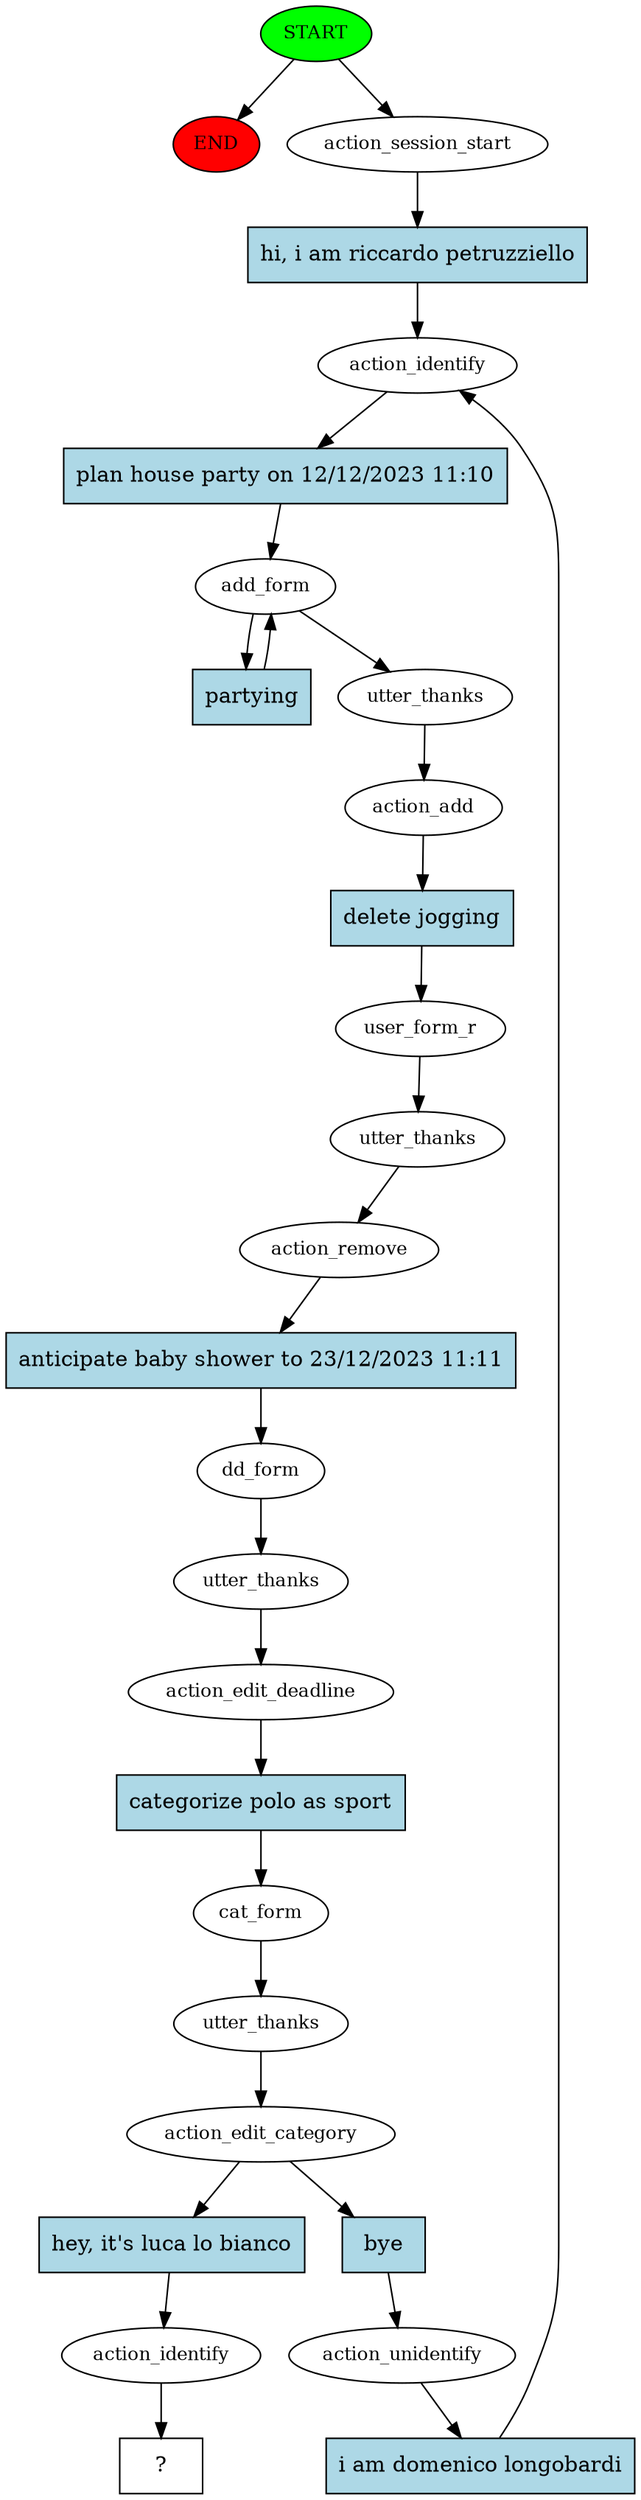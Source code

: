 digraph  {
0 [class="start active", fillcolor=green, fontsize=12, label=START, style=filled];
"-1" [class=end, fillcolor=red, fontsize=12, label=END, style=filled];
1 [class=active, fontsize=12, label=action_session_start];
2 [class=active, fontsize=12, label=action_identify];
3 [class=active, fontsize=12, label=add_form];
4 [class=active, fontsize=12, label=utter_thanks];
5 [class=active, fontsize=12, label=action_add];
6 [class=active, fontsize=12, label=user_form_r];
7 [class=active, fontsize=12, label=utter_thanks];
8 [class=active, fontsize=12, label=action_remove];
9 [class=active, fontsize=12, label=dd_form];
10 [class=active, fontsize=12, label=utter_thanks];
11 [class=active, fontsize=12, label=action_edit_deadline];
12 [class=active, fontsize=12, label=cat_form];
13 [class=active, fontsize=12, label=utter_thanks];
14 [class=active, fontsize=12, label=action_edit_category];
15 [class=active, fontsize=12, label=action_unidentify];
30 [class=active, fontsize=12, label=action_identify];
31 [class="intent dashed active", label="  ?  ", shape=rect];
32 [class="intent active", fillcolor=lightblue, label="hi, i am riccardo petruzziello", shape=rect, style=filled];
33 [class="intent active", fillcolor=lightblue, label="plan house party on 12/12/2023 11:10", shape=rect, style=filled];
34 [class="intent active", fillcolor=lightblue, label=partying, shape=rect, style=filled];
35 [class="intent active", fillcolor=lightblue, label="delete jogging", shape=rect, style=filled];
36 [class="intent active", fillcolor=lightblue, label="anticipate baby shower to 23/12/2023 11:11", shape=rect, style=filled];
37 [class="intent active", fillcolor=lightblue, label="categorize polo as sport", shape=rect, style=filled];
38 [class="intent active", fillcolor=lightblue, label=bye, shape=rect, style=filled];
39 [class="intent active", fillcolor=lightblue, label="hey, it's luca lo bianco", shape=rect, style=filled];
40 [class="intent active", fillcolor=lightblue, label="i am domenico longobardi", shape=rect, style=filled];
0 -> "-1"  [class="", key=NONE, label=""];
0 -> 1  [class=active, key=NONE, label=""];
1 -> 32  [class=active, key=0];
2 -> 33  [class=active, key=0];
3 -> 4  [class=active, key=NONE, label=""];
3 -> 34  [class=active, key=0];
4 -> 5  [class=active, key=NONE, label=""];
5 -> 35  [class=active, key=0];
6 -> 7  [class=active, key=NONE, label=""];
7 -> 8  [class=active, key=NONE, label=""];
8 -> 36  [class=active, key=0];
9 -> 10  [class=active, key=NONE, label=""];
10 -> 11  [class=active, key=NONE, label=""];
11 -> 37  [class=active, key=0];
12 -> 13  [class=active, key=NONE, label=""];
13 -> 14  [class=active, key=NONE, label=""];
14 -> 38  [class=active, key=0];
14 -> 39  [class=active, key=0];
15 -> 40  [class=active, key=0];
30 -> 31  [class=active, key=NONE, label=""];
32 -> 2  [class=active, key=0];
33 -> 3  [class=active, key=0];
34 -> 3  [class=active, key=0];
35 -> 6  [class=active, key=0];
36 -> 9  [class=active, key=0];
37 -> 12  [class=active, key=0];
38 -> 15  [class=active, key=0];
39 -> 30  [class=active, key=0];
40 -> 2  [class=active, key=0];
}
